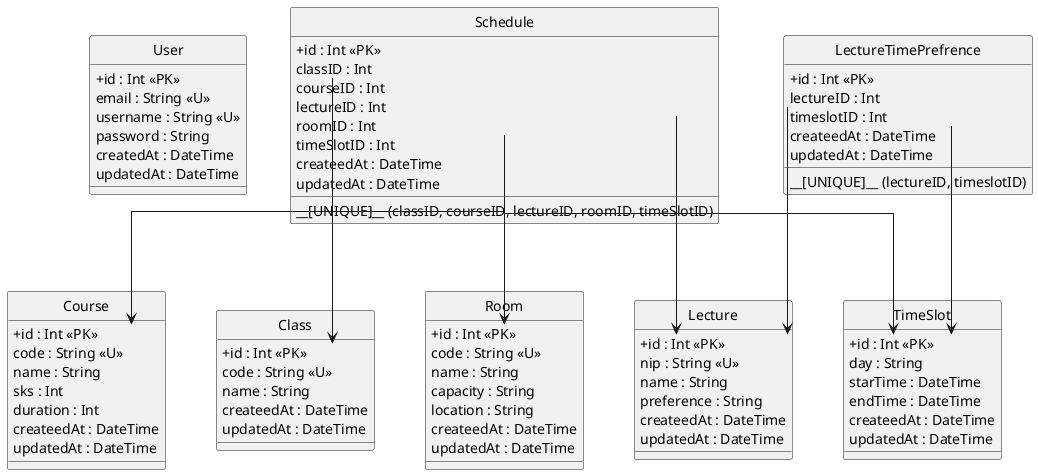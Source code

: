 @startuml
hide circle
skinparam linetype ortho
skinparam classAttributeIconSize 0

entity "User" {
  +id : Int <<PK>>
  email : String <<U>>
  username : String <<U>>
  password : String
  createdAt : DateTime
  updatedAt : DateTime
}

entity "Class" {
  +id : Int <<PK>>
  code : String <<U>>
  name : String
  createedAt : DateTime
  updatedAt : DateTime
}

entity "Course" {
  +id : Int <<PK>>
  code : String <<U>>
  name : String
  sks : Int
  duration : Int
  createedAt : DateTime
  updatedAt : DateTime
}

entity "Lecture" {
  +id : Int <<PK>>
  nip : String <<U>>
  name : String
  preference : String
  createedAt : DateTime
  updatedAt : DateTime
}

entity "LectureTimePrefrence" {
  +id : Int <<PK>>
  lectureID : Int
  timeslotID : Int
  createedAt : DateTime
  updatedAt : DateTime
  __[UNIQUE]__ (lectureID, timeslotID)
}

entity "Room" {
  +id : Int <<PK>>
  code : String <<U>>
  name : String
  capacity : String
  location : String
  createedAt : DateTime
  updatedAt : DateTime
}

entity "TimeSlot" {
  +id : Int <<PK>>
  day : String
  starTime : DateTime
  endTime : DateTime
  createedAt : DateTime
  updatedAt : DateTime  
}

entity "Schedule" {
    +id : Int <<PK>>
    classID : Int
    courseID : Int
    lectureID : Int
    roomID : Int
    timeSlotID : Int
    createedAt : DateTime
    updatedAt : DateTime
    __[UNIQUE]__ (classID, courseID, lectureID, roomID, timeSlotID)
}

' Relasi
LectureTimePrefrence::lectureID --> Lecture::id
LectureTimePrefrence::timeslotID --> TimeSlot::id

Schedule::classID --> Class::id
Schedule::courseID --> Course::id
Schedule::lectureID --> Lecture::id
Schedule::roomID --> Room::id
Schedule::timeSlotID --> TimeSlot::id

@enduml
